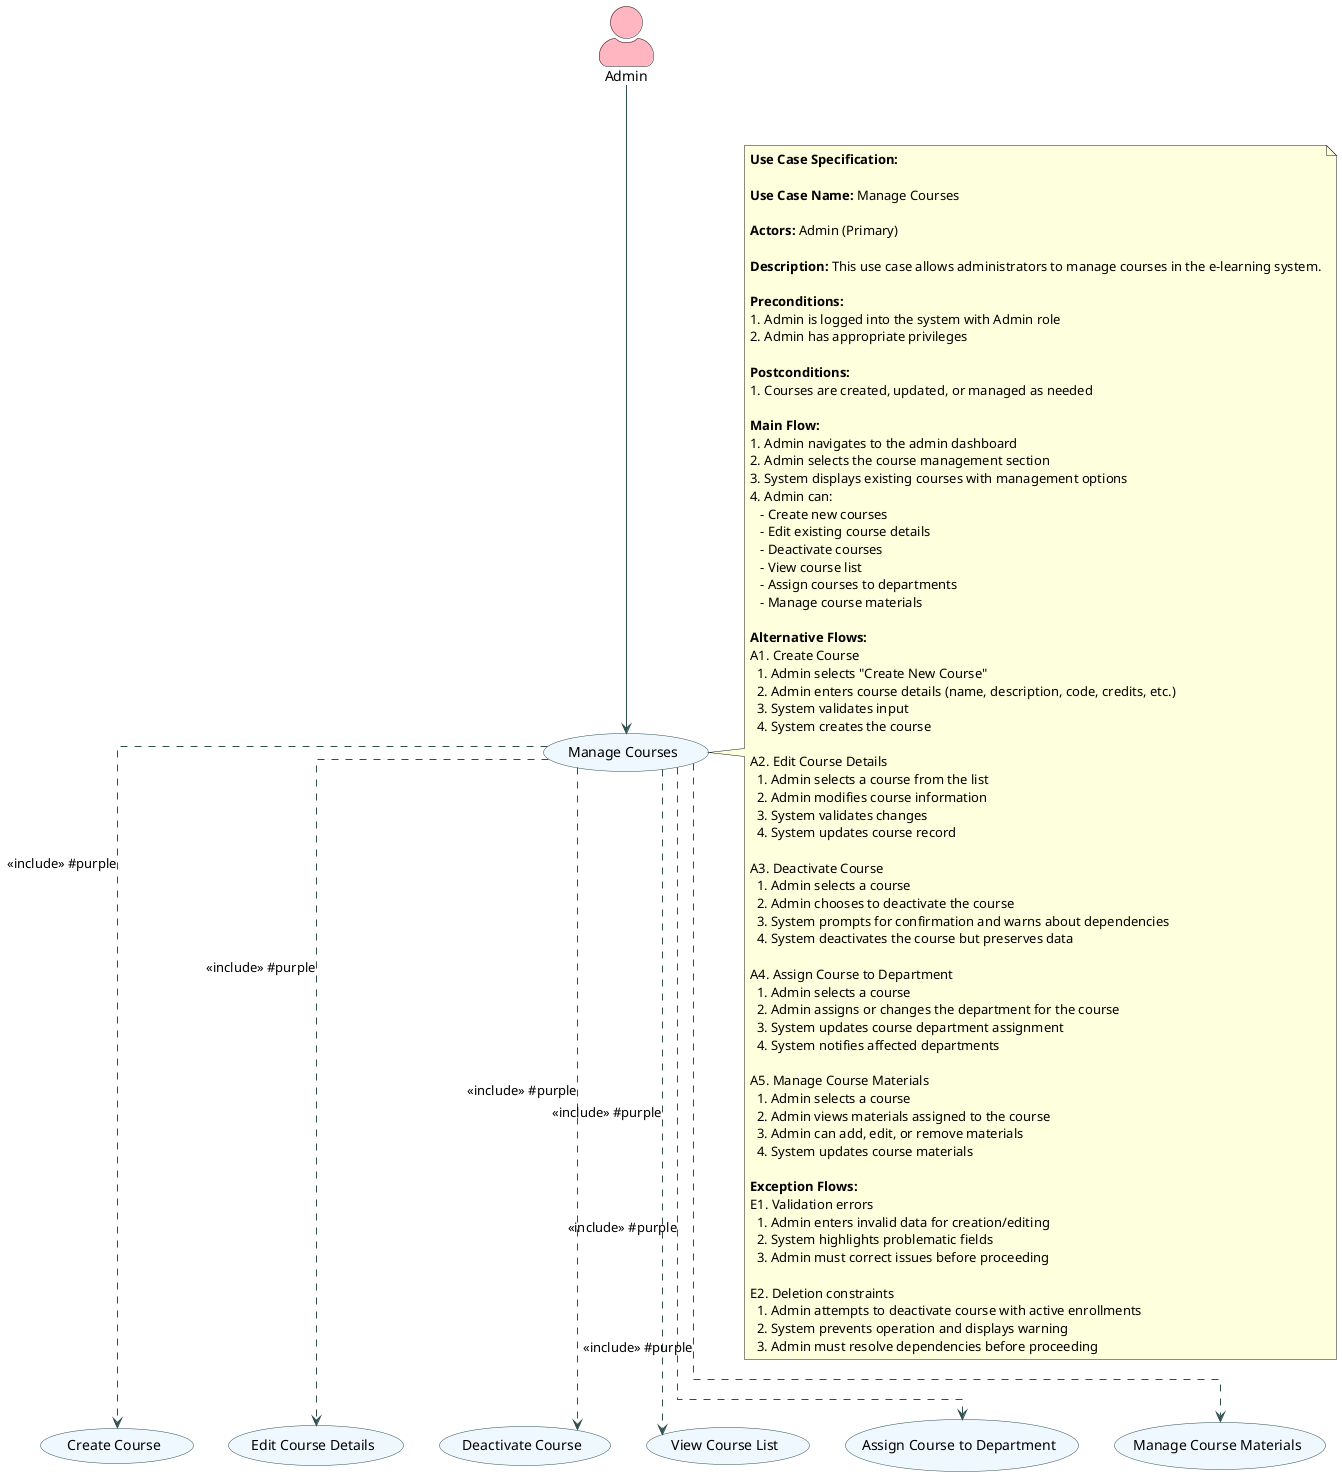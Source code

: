 @startuml
' Admin Course Management Use Case Diagram
skinparam usecase {
  BackgroundColor #f0f8ff
  BorderColor #2f4f4f
  ArrowColor #2f4f4f
}

skinparam actorStyle awesome
skinparam linetype ortho

' Define actors
actor "Admin" as admin #lightpink

' Define use cases
usecase "Manage Courses" as managecourses
usecase "Create Course" as createCourse
usecase "Edit Course Details" as editCourse
usecase "Deactivate Course" as deactivateCourse
usecase "View Course List" as viewCourses
usecase "Assign Course to Department" as assignCourseToDepartment
usecase "Manage Course Materials" as manageCourseMaterials

' Relationships
admin --> managecourses
managecourses ..> createCourse : <<include>> #purple
managecourses ..> editCourse : <<include>> #purple
managecourses ..> deactivateCourse : <<include>> #purple
managecourses ..> viewCourses : <<include>> #purple
managecourses ..> assignCourseToDepartment : <<include>> #purple
managecourses ..> manageCourseMaterials : <<include>> #purple

' Use case specification documentation
note right of managecourses
  <b>Use Case Specification:</b>
  
  <b>Use Case Name:</b> Manage Courses
  
  <b>Actors:</b> Admin (Primary)
  
  <b>Description:</b> This use case allows administrators to manage courses in the e-learning system.
  
  <b>Preconditions:</b>
  1. Admin is logged into the system with Admin role
  2. Admin has appropriate privileges
  
  <b>Postconditions:</b>
  1. Courses are created, updated, or managed as needed
  
  <b>Main Flow:</b>
  1. Admin navigates to the admin dashboard
  2. Admin selects the course management section
  3. System displays existing courses with management options
  4. Admin can:
     - Create new courses
     - Edit existing course details
     - Deactivate courses
     - View course list
     - Assign courses to departments
     - Manage course materials
  
  <b>Alternative Flows:</b>
  A1. Create Course
    1. Admin selects "Create New Course"
    2. Admin enters course details (name, description, code, credits, etc.)
    3. System validates input
    4. System creates the course
  
  A2. Edit Course Details
    1. Admin selects a course from the list
    2. Admin modifies course information
    3. System validates changes
    4. System updates course record
  
  A3. Deactivate Course
    1. Admin selects a course
    2. Admin chooses to deactivate the course
    3. System prompts for confirmation and warns about dependencies
    4. System deactivates the course but preserves data
  
  A4. Assign Course to Department
    1. Admin selects a course
    2. Admin assigns or changes the department for the course
    3. System updates course department assignment
    4. System notifies affected departments
  
  A5. Manage Course Materials
    1. Admin selects a course
    2. Admin views materials assigned to the course
    3. Admin can add, edit, or remove materials
    4. System updates course materials
  
  <b>Exception Flows:</b>
  E1. Validation errors
    1. Admin enters invalid data for creation/editing
    2. System highlights problematic fields
    3. Admin must correct issues before proceeding
  
  E2. Deletion constraints
    1. Admin attempts to deactivate course with active enrollments
    2. System prevents operation and displays warning
    3. Admin must resolve dependencies before proceeding
end note
@enduml 